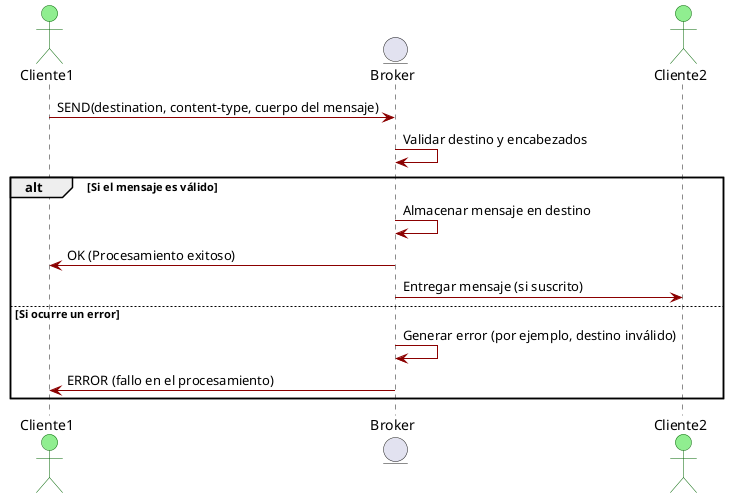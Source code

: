 @startuml

skinparam participant {
    BackgroundColor LightBlue
    BorderColor DarkBlue
}

skinparam actor {
    BackgroundColor LightGreen
    BorderColor DarkGreen
}

skinparam sequence {
    ArrowColor DarkRed
    LineThickness 2
}

actor Cliente1
entity Broker
actor Cliente2

Cliente1 -> Broker : SEND(destination, content-type, cuerpo del mensaje)
Broker -> Broker : Validar destino y encabezados
alt Si el mensaje es válido
    Broker -> Broker : Almacenar mensaje en destino
    Broker -> Cliente1 : OK (Procesamiento exitoso)
    Broker -> Cliente2 : Entregar mensaje (si suscrito)
else Si ocurre un error
    Broker -> Broker : Generar error (por ejemplo, destino inválido)
    Broker -> Cliente1 : ERROR (fallo en el procesamiento)
end
@enduml
